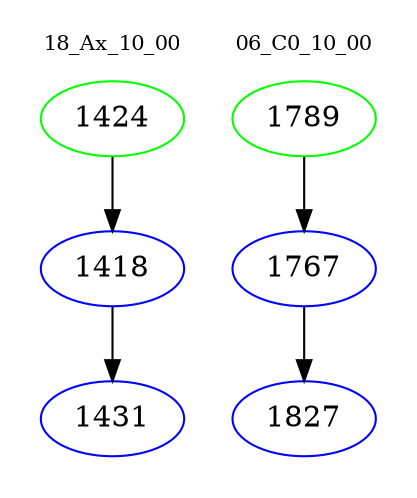digraph{
subgraph cluster_0 {
color = white
label = "18_Ax_10_00";
fontsize=10;
T0_1424 [label="1424", color="green"]
T0_1424 -> T0_1418 [color="black"]
T0_1418 [label="1418", color="blue"]
T0_1418 -> T0_1431 [color="black"]
T0_1431 [label="1431", color="blue"]
}
subgraph cluster_1 {
color = white
label = "06_C0_10_00";
fontsize=10;
T1_1789 [label="1789", color="green"]
T1_1789 -> T1_1767 [color="black"]
T1_1767 [label="1767", color="blue"]
T1_1767 -> T1_1827 [color="black"]
T1_1827 [label="1827", color="blue"]
}
}
